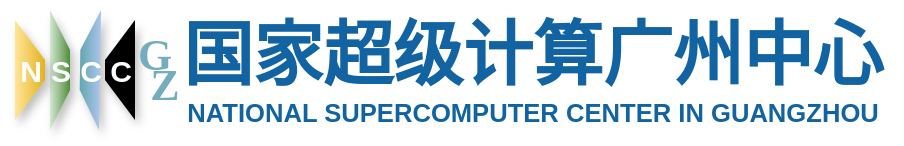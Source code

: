 <mxfile version="26.2.2">
  <diagram name="Page-1" id="xD8-93mIbkzqHhIZw4r1">
    <mxGraphModel dx="597" dy="362" grid="1" gridSize="10" guides="1" tooltips="1" connect="1" arrows="1" fold="1" page="1" pageScale="1" pageWidth="455" pageHeight="72" math="0" shadow="0">
      <root>
        <mxCell id="0" />
        <mxCell id="1" parent="0" />
        <mxCell id="VmvaCrHUOqGT1E6khJho-1" value="&lt;font style=&quot;font-size: 35px; color: rgb(18, 99, 162);&quot;&gt;&lt;b style=&quot;&quot;&gt;国家超级计算广州中心&lt;/b&gt;&lt;/font&gt;&lt;div&gt;&lt;font style=&quot;color: rgb(18, 99, 162); font-size: 12.8px;&quot;&gt;&lt;b style=&quot;&quot;&gt;NATIONAL SUPERCOMPUTER CENTER IN GUANGZHOU&lt;/b&gt;&lt;/font&gt;&lt;/div&gt;" style="text;html=1;align=center;verticalAlign=middle;resizable=0;points=[];autosize=1;strokeColor=none;fillColor=none;" parent="1" vertex="1">
          <mxGeometry x="83" width="370" height="70" as="geometry" />
        </mxCell>
        <mxCell id="VmvaCrHUOqGT1E6khJho-2" value="" style="shape=trapezoid;perimeter=trapezoidPerimeter;whiteSpace=wrap;html=1;fixedSize=1;rotation=90;strokeColor=none;fillColor=#4F8D3A;gradientColor=#D5E8D4;shadow=1;" parent="1" vertex="1">
          <mxGeometry x="2" y="30" width="60" height="10" as="geometry" />
        </mxCell>
        <mxCell id="VmvaCrHUOqGT1E6khJho-3" value="" style="shape=trapezoid;perimeter=trapezoidPerimeter;whiteSpace=wrap;html=1;fixedSize=1;rotation=-89;strokeColor=none;fillColor=#63A6AE;gradientColor=#A9C4EB;gradientDirection=south;shadow=1;" parent="1" vertex="1">
          <mxGeometry x="17" y="29.91" width="60" height="10" as="geometry" />
        </mxCell>
        <mxCell id="VmvaCrHUOqGT1E6khJho-5" value="" style="shape=trapezoid;perimeter=trapezoidPerimeter;whiteSpace=wrap;html=1;fixedSize=1;rotation=90;strokeColor=none;fillColor=#E4B21F;gradientColor=#FFE599;shadow=1;" parent="1" vertex="1">
          <mxGeometry x="-8" y="27.5" width="50" height="15" as="geometry" />
        </mxCell>
        <mxCell id="VmvaCrHUOqGT1E6khJho-6" value="" style="shape=trapezoid;perimeter=trapezoidPerimeter;whiteSpace=wrap;html=1;fixedSize=1;rotation=-90;strokeColor=none;fillColor=light-dark(#AB3D59,#EC8DA5);gradientColor=#EA6B66;fontSize=18;fontColor=#FFFFFF;fontStyle=1;shadow=1;" parent="1" vertex="1">
          <mxGeometry x="37" y="27.5" width="50" height="15" as="geometry" />
        </mxCell>
        <mxCell id="VmvaCrHUOqGT1E6khJho-7" value="N" style="text;html=1;align=center;verticalAlign=middle;resizable=0;points=[];autosize=1;strokeColor=none;fillColor=none;fontSize=15;fontStyle=1;fontColor=light-dark(#FFFFFF,#FFFFFF);fontFamily=Helvetica;" parent="1" vertex="1">
          <mxGeometry x="2" y="20" width="30" height="30" as="geometry" />
        </mxCell>
        <mxCell id="VmvaCrHUOqGT1E6khJho-8" value="C" style="text;html=1;align=center;verticalAlign=middle;resizable=0;points=[];autosize=1;strokeColor=none;fillColor=none;fontSize=15;fontColor=#FFFFFF;fontStyle=1;fontFamily=Helvetica;" parent="1" vertex="1">
          <mxGeometry x="32" y="20" width="30" height="30" as="geometry" />
        </mxCell>
        <mxCell id="VmvaCrHUOqGT1E6khJho-9" value="S" style="text;html=1;align=center;verticalAlign=middle;resizable=0;points=[];autosize=1;strokeColor=none;fillColor=none;fontSize=15;fontColor=#FFFFFF;fontStyle=1;fontFamily=Helvetica;" parent="1" vertex="1">
          <mxGeometry x="17" y="20" width="30" height="30" as="geometry" />
        </mxCell>
        <mxCell id="VmvaCrHUOqGT1E6khJho-10" value="C" style="text;html=1;align=center;verticalAlign=middle;resizable=0;points=[];autosize=1;strokeColor=none;fillColor=none;fontSize=15;fontColor=#FFFFFF;fontStyle=1;fontFamily=Helvetica;" parent="1" vertex="1">
          <mxGeometry x="47" y="20" width="30" height="30" as="geometry" />
        </mxCell>
        <mxCell id="VmvaCrHUOqGT1E6khJho-11" value="G" style="text;html=1;align=center;verticalAlign=middle;resizable=0;points=[];autosize=1;strokeColor=none;fillColor=none;fontSize=22;fontStyle=1;fontColor=#75ACBE;fontFamily=Tahoma;" parent="1" vertex="1">
          <mxGeometry x="59" y="7.5" width="40" height="40" as="geometry" />
        </mxCell>
        <mxCell id="VmvaCrHUOqGT1E6khJho-13" value="Z" style="text;html=1;align=center;verticalAlign=middle;resizable=0;points=[];autosize=1;strokeColor=none;fillColor=none;fontSize=22;fontStyle=1;fontColor=#75ACBE;fontFamily=Tahoma;" parent="1" vertex="1">
          <mxGeometry x="64" y="22.5" width="40" height="40" as="geometry" />
        </mxCell>
      </root>
    </mxGraphModel>
  </diagram>
</mxfile>

